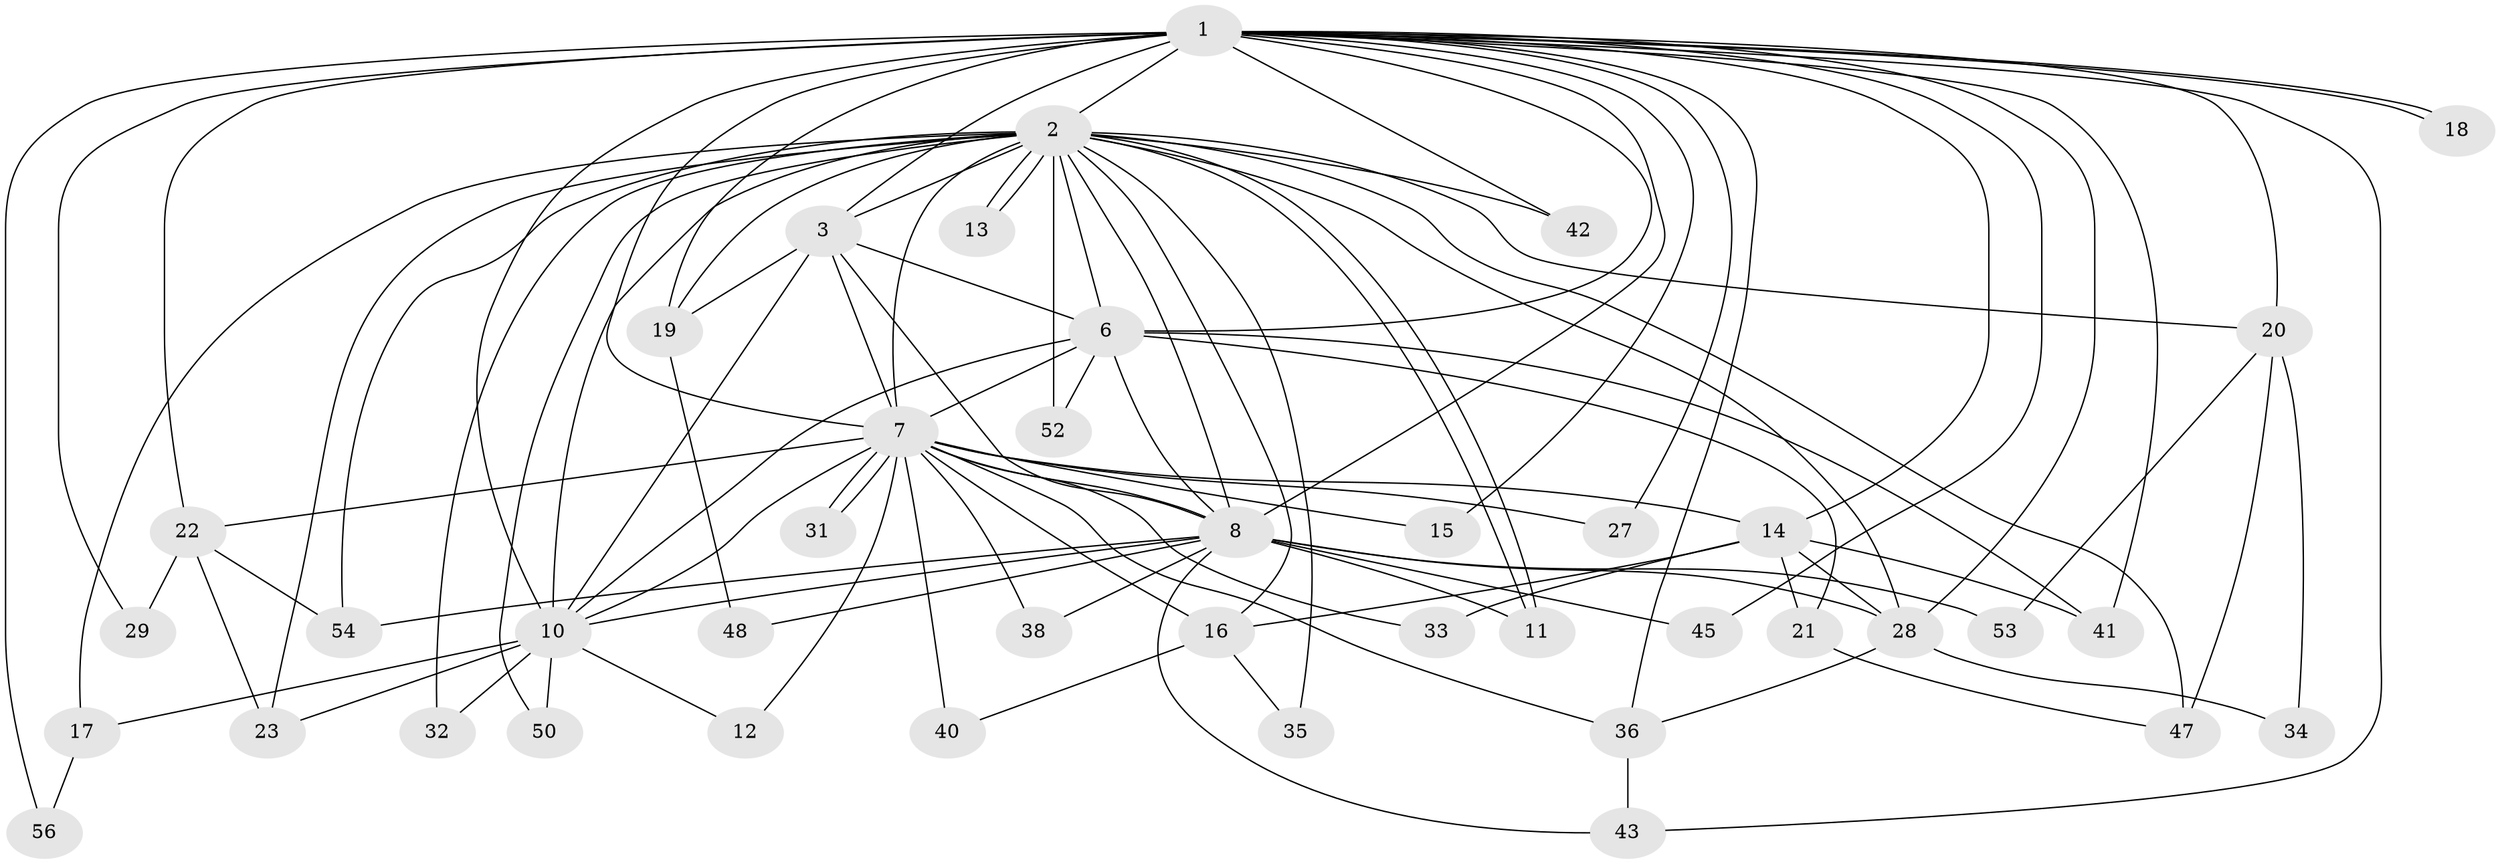 // original degree distribution, {21: 0.01639344262295082, 23: 0.01639344262295082, 11: 0.01639344262295082, 15: 0.03278688524590164, 14: 0.01639344262295082, 13: 0.01639344262295082, 19: 0.01639344262295082, 17: 0.01639344262295082, 12: 0.01639344262295082, 3: 0.22950819672131148, 2: 0.5081967213114754, 6: 0.03278688524590164, 5: 0.03278688524590164, 4: 0.03278688524590164}
// Generated by graph-tools (version 1.1) at 2025/41/03/06/25 10:41:44]
// undirected, 42 vertices, 102 edges
graph export_dot {
graph [start="1"]
  node [color=gray90,style=filled];
  1 [super="+4"];
  2 [super="+5"];
  3 [super="+55"];
  6 [super="+59"];
  7 [super="+9"];
  8 [super="+57"];
  10 [super="+60"];
  11 [super="+46"];
  12;
  13;
  14 [super="+39"];
  15;
  16 [super="+25"];
  17;
  18;
  19 [super="+24"];
  20 [super="+49"];
  21;
  22 [super="+26"];
  23;
  27;
  28 [super="+30"];
  29;
  31;
  32;
  33;
  34;
  35;
  36 [super="+37"];
  38;
  40 [super="+51"];
  41 [super="+61"];
  42;
  43 [super="+44"];
  45;
  47 [super="+58"];
  48;
  50;
  52;
  53;
  54;
  56;
  1 -- 2 [weight=4];
  1 -- 3 [weight=2];
  1 -- 6 [weight=2];
  1 -- 7 [weight=4];
  1 -- 8 [weight=2];
  1 -- 10 [weight=3];
  1 -- 15;
  1 -- 18;
  1 -- 18;
  1 -- 19;
  1 -- 27;
  1 -- 29;
  1 -- 42;
  1 -- 45;
  1 -- 36;
  1 -- 14;
  1 -- 20 [weight=2];
  1 -- 22;
  1 -- 56;
  1 -- 28;
  1 -- 43;
  1 -- 41;
  2 -- 3 [weight=3];
  2 -- 6 [weight=3];
  2 -- 7 [weight=4];
  2 -- 8 [weight=2];
  2 -- 10 [weight=2];
  2 -- 11;
  2 -- 11;
  2 -- 13;
  2 -- 13;
  2 -- 16;
  2 -- 23;
  2 -- 35;
  2 -- 42;
  2 -- 47;
  2 -- 50;
  2 -- 52;
  2 -- 32;
  2 -- 17;
  2 -- 20;
  2 -- 54;
  2 -- 28;
  2 -- 19;
  3 -- 6;
  3 -- 7 [weight=2];
  3 -- 8;
  3 -- 10;
  3 -- 19;
  6 -- 7 [weight=2];
  6 -- 8;
  6 -- 10;
  6 -- 21;
  6 -- 41;
  6 -- 52;
  7 -- 8 [weight=2];
  7 -- 10 [weight=2];
  7 -- 12;
  7 -- 14;
  7 -- 16;
  7 -- 27;
  7 -- 31;
  7 -- 31;
  7 -- 33;
  7 -- 38;
  7 -- 40 [weight=2];
  7 -- 15;
  7 -- 22;
  7 -- 36;
  8 -- 10;
  8 -- 28;
  8 -- 38;
  8 -- 43;
  8 -- 45;
  8 -- 48;
  8 -- 53;
  8 -- 54;
  8 -- 11;
  10 -- 12;
  10 -- 17;
  10 -- 23;
  10 -- 32;
  10 -- 50;
  14 -- 21;
  14 -- 33;
  14 -- 16;
  14 -- 41;
  14 -- 28;
  16 -- 35;
  16 -- 40;
  17 -- 56;
  19 -- 48;
  20 -- 34;
  20 -- 47;
  20 -- 53;
  21 -- 47;
  22 -- 54;
  22 -- 29;
  22 -- 23;
  28 -- 34;
  28 -- 36;
  36 -- 43;
}
